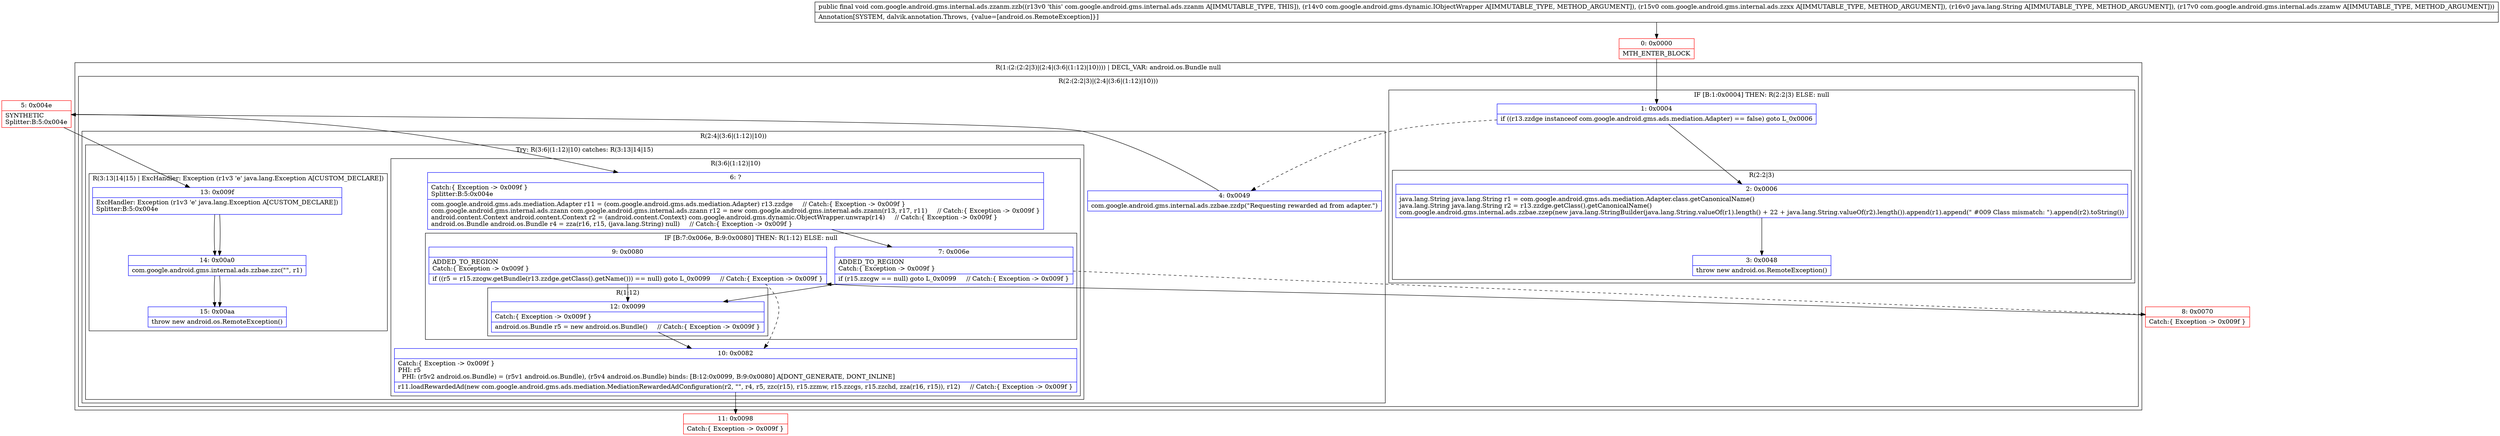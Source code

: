 digraph "CFG forcom.google.android.gms.internal.ads.zzanm.zzb(Lcom\/google\/android\/gms\/dynamic\/IObjectWrapper;Lcom\/google\/android\/gms\/internal\/ads\/zzxx;Ljava\/lang\/String;Lcom\/google\/android\/gms\/internal\/ads\/zzamw;)V" {
subgraph cluster_Region_1763504948 {
label = "R(1:(2:(2:2|3)|(2:4|(3:6|(1:12)|10)))) | DECL_VAR: android.os.Bundle null\l";
node [shape=record,color=blue];
subgraph cluster_Region_512420905 {
label = "R(2:(2:2|3)|(2:4|(3:6|(1:12)|10)))";
node [shape=record,color=blue];
subgraph cluster_IfRegion_1897019918 {
label = "IF [B:1:0x0004] THEN: R(2:2|3) ELSE: null";
node [shape=record,color=blue];
Node_1 [shape=record,label="{1\:\ 0x0004|if ((r13.zzdge instanceof com.google.android.gms.ads.mediation.Adapter) == false) goto L_0x0006\l}"];
subgraph cluster_Region_1254669616 {
label = "R(2:2|3)";
node [shape=record,color=blue];
Node_2 [shape=record,label="{2\:\ 0x0006|java.lang.String java.lang.String r1 = com.google.android.gms.ads.mediation.Adapter.class.getCanonicalName()\ljava.lang.String java.lang.String r2 = r13.zzdge.getClass().getCanonicalName()\lcom.google.android.gms.internal.ads.zzbae.zzep(new java.lang.StringBuilder(java.lang.String.valueOf(r1).length() + 22 + java.lang.String.valueOf(r2).length()).append(r1).append(\" #009 Class mismatch: \").append(r2).toString())\l}"];
Node_3 [shape=record,label="{3\:\ 0x0048|throw new android.os.RemoteException()\l}"];
}
}
subgraph cluster_Region_1483915128 {
label = "R(2:4|(3:6|(1:12)|10))";
node [shape=record,color=blue];
Node_4 [shape=record,label="{4\:\ 0x0049|com.google.android.gms.internal.ads.zzbae.zzdp(\"Requesting rewarded ad from adapter.\")\l}"];
subgraph cluster_TryCatchRegion_1459184145 {
label = "Try: R(3:6|(1:12)|10) catches: R(3:13|14|15)";
node [shape=record,color=blue];
subgraph cluster_Region_1757817559 {
label = "R(3:6|(1:12)|10)";
node [shape=record,color=blue];
Node_6 [shape=record,label="{6\:\ ?|Catch:\{ Exception \-\> 0x009f \}\lSplitter:B:5:0x004e\l|com.google.android.gms.ads.mediation.Adapter r11 = (com.google.android.gms.ads.mediation.Adapter) r13.zzdge     \/\/ Catch:\{ Exception \-\> 0x009f \}\lcom.google.android.gms.internal.ads.zzann com.google.android.gms.internal.ads.zzann r12 = new com.google.android.gms.internal.ads.zzann(r13, r17, r11)     \/\/ Catch:\{ Exception \-\> 0x009f \}\landroid.content.Context android.content.Context r2 = (android.content.Context) com.google.android.gms.dynamic.ObjectWrapper.unwrap(r14)     \/\/ Catch:\{ Exception \-\> 0x009f \}\landroid.os.Bundle android.os.Bundle r4 = zza(r16, r15, (java.lang.String) null)     \/\/ Catch:\{ Exception \-\> 0x009f \}\l}"];
subgraph cluster_IfRegion_534456131 {
label = "IF [B:7:0x006e, B:9:0x0080] THEN: R(1:12) ELSE: null";
node [shape=record,color=blue];
Node_7 [shape=record,label="{7\:\ 0x006e|ADDED_TO_REGION\lCatch:\{ Exception \-\> 0x009f \}\l|if (r15.zzcgw == null) goto L_0x0099     \/\/ Catch:\{ Exception \-\> 0x009f \}\l}"];
Node_9 [shape=record,label="{9\:\ 0x0080|ADDED_TO_REGION\lCatch:\{ Exception \-\> 0x009f \}\l|if ((r5 = r15.zzcgw.getBundle(r13.zzdge.getClass().getName())) == null) goto L_0x0099     \/\/ Catch:\{ Exception \-\> 0x009f \}\l}"];
subgraph cluster_Region_1872021766 {
label = "R(1:12)";
node [shape=record,color=blue];
Node_12 [shape=record,label="{12\:\ 0x0099|Catch:\{ Exception \-\> 0x009f \}\l|android.os.Bundle r5 = new android.os.Bundle()     \/\/ Catch:\{ Exception \-\> 0x009f \}\l}"];
}
}
Node_10 [shape=record,label="{10\:\ 0x0082|Catch:\{ Exception \-\> 0x009f \}\lPHI: r5 \l  PHI: (r5v2 android.os.Bundle) = (r5v1 android.os.Bundle), (r5v4 android.os.Bundle) binds: [B:12:0x0099, B:9:0x0080] A[DONT_GENERATE, DONT_INLINE]\l|r11.loadRewardedAd(new com.google.android.gms.ads.mediation.MediationRewardedAdConfiguration(r2, \"\", r4, r5, zzc(r15), r15.zzmw, r15.zzcgs, r15.zzchd, zza(r16, r15)), r12)     \/\/ Catch:\{ Exception \-\> 0x009f \}\l}"];
}
subgraph cluster_Region_2147073276 {
label = "R(3:13|14|15) | ExcHandler: Exception (r1v3 'e' java.lang.Exception A[CUSTOM_DECLARE])\l";
node [shape=record,color=blue];
Node_13 [shape=record,label="{13\:\ 0x009f|ExcHandler: Exception (r1v3 'e' java.lang.Exception A[CUSTOM_DECLARE])\lSplitter:B:5:0x004e\l}"];
Node_14 [shape=record,label="{14\:\ 0x00a0|com.google.android.gms.internal.ads.zzbae.zzc(\"\", r1)\l}"];
Node_15 [shape=record,label="{15\:\ 0x00aa|throw new android.os.RemoteException()\l}"];
}
}
}
}
}
subgraph cluster_Region_2147073276 {
label = "R(3:13|14|15) | ExcHandler: Exception (r1v3 'e' java.lang.Exception A[CUSTOM_DECLARE])\l";
node [shape=record,color=blue];
Node_13 [shape=record,label="{13\:\ 0x009f|ExcHandler: Exception (r1v3 'e' java.lang.Exception A[CUSTOM_DECLARE])\lSplitter:B:5:0x004e\l}"];
Node_14 [shape=record,label="{14\:\ 0x00a0|com.google.android.gms.internal.ads.zzbae.zzc(\"\", r1)\l}"];
Node_15 [shape=record,label="{15\:\ 0x00aa|throw new android.os.RemoteException()\l}"];
}
Node_0 [shape=record,color=red,label="{0\:\ 0x0000|MTH_ENTER_BLOCK\l}"];
Node_5 [shape=record,color=red,label="{5\:\ 0x004e|SYNTHETIC\lSplitter:B:5:0x004e\l}"];
Node_8 [shape=record,color=red,label="{8\:\ 0x0070|Catch:\{ Exception \-\> 0x009f \}\l}"];
Node_11 [shape=record,color=red,label="{11\:\ 0x0098|Catch:\{ Exception \-\> 0x009f \}\l}"];
MethodNode[shape=record,label="{public final void com.google.android.gms.internal.ads.zzanm.zzb((r13v0 'this' com.google.android.gms.internal.ads.zzanm A[IMMUTABLE_TYPE, THIS]), (r14v0 com.google.android.gms.dynamic.IObjectWrapper A[IMMUTABLE_TYPE, METHOD_ARGUMENT]), (r15v0 com.google.android.gms.internal.ads.zzxx A[IMMUTABLE_TYPE, METHOD_ARGUMENT]), (r16v0 java.lang.String A[IMMUTABLE_TYPE, METHOD_ARGUMENT]), (r17v0 com.google.android.gms.internal.ads.zzamw A[IMMUTABLE_TYPE, METHOD_ARGUMENT]))  | Annotation[SYSTEM, dalvik.annotation.Throws, \{value=[android.os.RemoteException]\}]\l}"];
MethodNode -> Node_0;
Node_1 -> Node_2;
Node_1 -> Node_4[style=dashed];
Node_2 -> Node_3;
Node_4 -> Node_5;
Node_6 -> Node_7;
Node_7 -> Node_8[style=dashed];
Node_7 -> Node_12;
Node_9 -> Node_10[style=dashed];
Node_9 -> Node_12;
Node_12 -> Node_10;
Node_10 -> Node_11;
Node_13 -> Node_14;
Node_14 -> Node_15;
Node_13 -> Node_14;
Node_14 -> Node_15;
Node_0 -> Node_1;
Node_5 -> Node_6;
Node_5 -> Node_13;
Node_8 -> Node_9;
}

